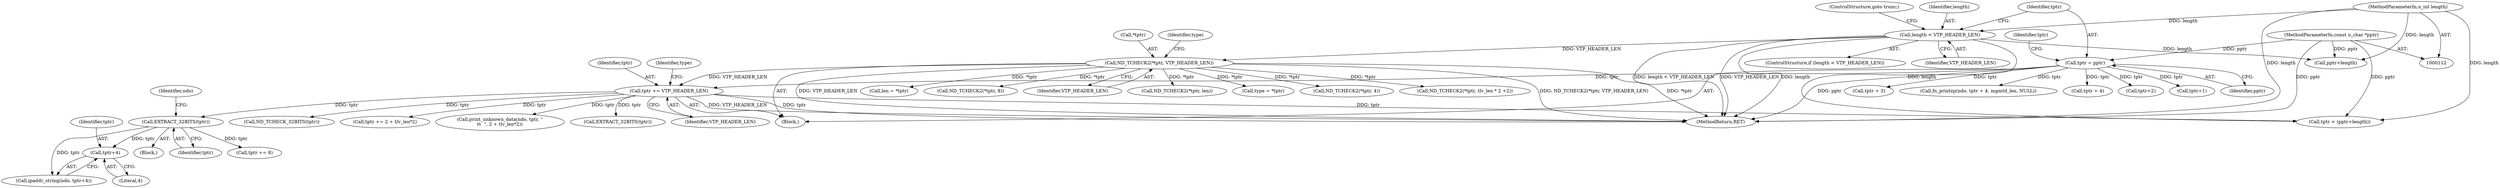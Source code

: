 digraph "0_tcpdump_c5dd7bef5e54da5996dc4713284aa6266ae75b75@pointer" {
"1000234" [label="(Call,tptr+4)"];
"1000230" [label="(Call,EXTRACT_32BITS(tptr))"];
"1000213" [label="(Call,tptr += VTP_HEADER_LEN)"];
"1000132" [label="(Call,ND_TCHECK2(*tptr, VTP_HEADER_LEN))"];
"1000125" [label="(Call,length < VTP_HEADER_LEN)"];
"1000115" [label="(MethodParameterIn,u_int length)"];
"1000129" [label="(Call,tptr = pptr)"];
"1000114" [label="(MethodParameterIn,const u_char *pptr)"];
"1000137" [label="(Identifier,type)"];
"1000234" [label="(Call,tptr+4)"];
"1000124" [label="(ControlStructure,if (length < VTP_HEADER_LEN))"];
"1000316" [label="(Call,len = *tptr)"];
"1000214" [label="(Identifier,tptr)"];
"1000308" [label="(Call,tptr < (pptr+length))"];
"1000126" [label="(Identifier,length)"];
"1000129" [label="(Call,tptr = pptr)"];
"1000295" [label="(Call,ND_TCHECK_32BITS(tptr))"];
"1000213" [label="(Call,tptr += VTP_HEADER_LEN)"];
"1000550" [label="(Call,tptr += 2 + tlv_len*2)"];
"1000233" [label="(Identifier,ndo)"];
"1000229" [label="(Block,)"];
"1000127" [label="(Identifier,VTP_HEADER_LEN)"];
"1000232" [label="(Call,ipaddr_string(ndo, tptr+4))"];
"1000192" [label="(Call,fn_printzp(ndo, tptr + 4, mgmtd_len, NULL))"];
"1000231" [label="(Identifier,tptr)"];
"1000194" [label="(Call,tptr + 4)"];
"1000210" [label="(Call,tptr+2)"];
"1000139" [label="(Call,tptr+1)"];
"1000125" [label="(Call,length < VTP_HEADER_LEN)"];
"1000114" [label="(MethodParameterIn,const u_char *pptr)"];
"1000533" [label="(Call,print_unknown_data(ndo, tptr, \"\n\t\t  \", 2 + tlv_len*2))"];
"1000115" [label="(MethodParameterIn,u_int length)"];
"1000310" [label="(Call,pptr+length)"];
"1000131" [label="(Identifier,pptr)"];
"1000132" [label="(Call,ND_TCHECK2(*tptr, VTP_HEADER_LEN))"];
"1000444" [label="(Call,ND_TCHECK2(*tptr, tlv_len * 2 +2))"];
"1000581" [label="(MethodReturn,RET)"];
"1000116" [label="(Block,)"];
"1000133" [label="(Call,*tptr)"];
"1000128" [label="(ControlStructure,goto trunc;)"];
"1000220" [label="(Call,ND_TCHECK2(*tptr, 8))"];
"1000173" [label="(Call,tptr + 3)"];
"1000237" [label="(Call,tptr += 8)"];
"1000134" [label="(Identifier,tptr)"];
"1000568" [label="(Call,EXTRACT_32BITS(tptr))"];
"1000230" [label="(Call,EXTRACT_32BITS(tptr))"];
"1000236" [label="(Literal,4)"];
"1000215" [label="(Identifier,VTP_HEADER_LEN)"];
"1000135" [label="(Identifier,VTP_HEADER_LEN)"];
"1000235" [label="(Identifier,tptr)"];
"1000325" [label="(Call,ND_TCHECK2(*tptr, len))"];
"1000413" [label="(Call,type = *tptr)"];
"1000559" [label="(Call,ND_TCHECK2(*tptr, 4))"];
"1000217" [label="(Identifier,type)"];
"1000130" [label="(Identifier,tptr)"];
"1000234" -> "1000232"  [label="AST: "];
"1000234" -> "1000236"  [label="CFG: "];
"1000235" -> "1000234"  [label="AST: "];
"1000236" -> "1000234"  [label="AST: "];
"1000232" -> "1000234"  [label="CFG: "];
"1000230" -> "1000234"  [label="DDG: tptr"];
"1000230" -> "1000229"  [label="AST: "];
"1000230" -> "1000231"  [label="CFG: "];
"1000231" -> "1000230"  [label="AST: "];
"1000233" -> "1000230"  [label="CFG: "];
"1000213" -> "1000230"  [label="DDG: tptr"];
"1000230" -> "1000232"  [label="DDG: tptr"];
"1000230" -> "1000237"  [label="DDG: tptr"];
"1000213" -> "1000116"  [label="AST: "];
"1000213" -> "1000215"  [label="CFG: "];
"1000214" -> "1000213"  [label="AST: "];
"1000215" -> "1000213"  [label="AST: "];
"1000217" -> "1000213"  [label="CFG: "];
"1000213" -> "1000581"  [label="DDG: tptr"];
"1000213" -> "1000581"  [label="DDG: VTP_HEADER_LEN"];
"1000132" -> "1000213"  [label="DDG: VTP_HEADER_LEN"];
"1000129" -> "1000213"  [label="DDG: tptr"];
"1000213" -> "1000295"  [label="DDG: tptr"];
"1000213" -> "1000308"  [label="DDG: tptr"];
"1000213" -> "1000533"  [label="DDG: tptr"];
"1000213" -> "1000550"  [label="DDG: tptr"];
"1000213" -> "1000568"  [label="DDG: tptr"];
"1000132" -> "1000116"  [label="AST: "];
"1000132" -> "1000135"  [label="CFG: "];
"1000133" -> "1000132"  [label="AST: "];
"1000135" -> "1000132"  [label="AST: "];
"1000137" -> "1000132"  [label="CFG: "];
"1000132" -> "1000581"  [label="DDG: ND_TCHECK2(*tptr, VTP_HEADER_LEN)"];
"1000132" -> "1000581"  [label="DDG: *tptr"];
"1000132" -> "1000581"  [label="DDG: VTP_HEADER_LEN"];
"1000125" -> "1000132"  [label="DDG: VTP_HEADER_LEN"];
"1000132" -> "1000220"  [label="DDG: *tptr"];
"1000132" -> "1000316"  [label="DDG: *tptr"];
"1000132" -> "1000325"  [label="DDG: *tptr"];
"1000132" -> "1000413"  [label="DDG: *tptr"];
"1000132" -> "1000444"  [label="DDG: *tptr"];
"1000132" -> "1000559"  [label="DDG: *tptr"];
"1000125" -> "1000124"  [label="AST: "];
"1000125" -> "1000127"  [label="CFG: "];
"1000126" -> "1000125"  [label="AST: "];
"1000127" -> "1000125"  [label="AST: "];
"1000128" -> "1000125"  [label="CFG: "];
"1000130" -> "1000125"  [label="CFG: "];
"1000125" -> "1000581"  [label="DDG: length"];
"1000125" -> "1000581"  [label="DDG: length < VTP_HEADER_LEN"];
"1000125" -> "1000581"  [label="DDG: VTP_HEADER_LEN"];
"1000115" -> "1000125"  [label="DDG: length"];
"1000125" -> "1000308"  [label="DDG: length"];
"1000125" -> "1000310"  [label="DDG: length"];
"1000115" -> "1000112"  [label="AST: "];
"1000115" -> "1000581"  [label="DDG: length"];
"1000115" -> "1000308"  [label="DDG: length"];
"1000115" -> "1000310"  [label="DDG: length"];
"1000129" -> "1000116"  [label="AST: "];
"1000129" -> "1000131"  [label="CFG: "];
"1000130" -> "1000129"  [label="AST: "];
"1000131" -> "1000129"  [label="AST: "];
"1000134" -> "1000129"  [label="CFG: "];
"1000129" -> "1000581"  [label="DDG: pptr"];
"1000114" -> "1000129"  [label="DDG: pptr"];
"1000129" -> "1000139"  [label="DDG: tptr"];
"1000129" -> "1000173"  [label="DDG: tptr"];
"1000129" -> "1000192"  [label="DDG: tptr"];
"1000129" -> "1000194"  [label="DDG: tptr"];
"1000129" -> "1000210"  [label="DDG: tptr"];
"1000114" -> "1000112"  [label="AST: "];
"1000114" -> "1000581"  [label="DDG: pptr"];
"1000114" -> "1000308"  [label="DDG: pptr"];
"1000114" -> "1000310"  [label="DDG: pptr"];
}
